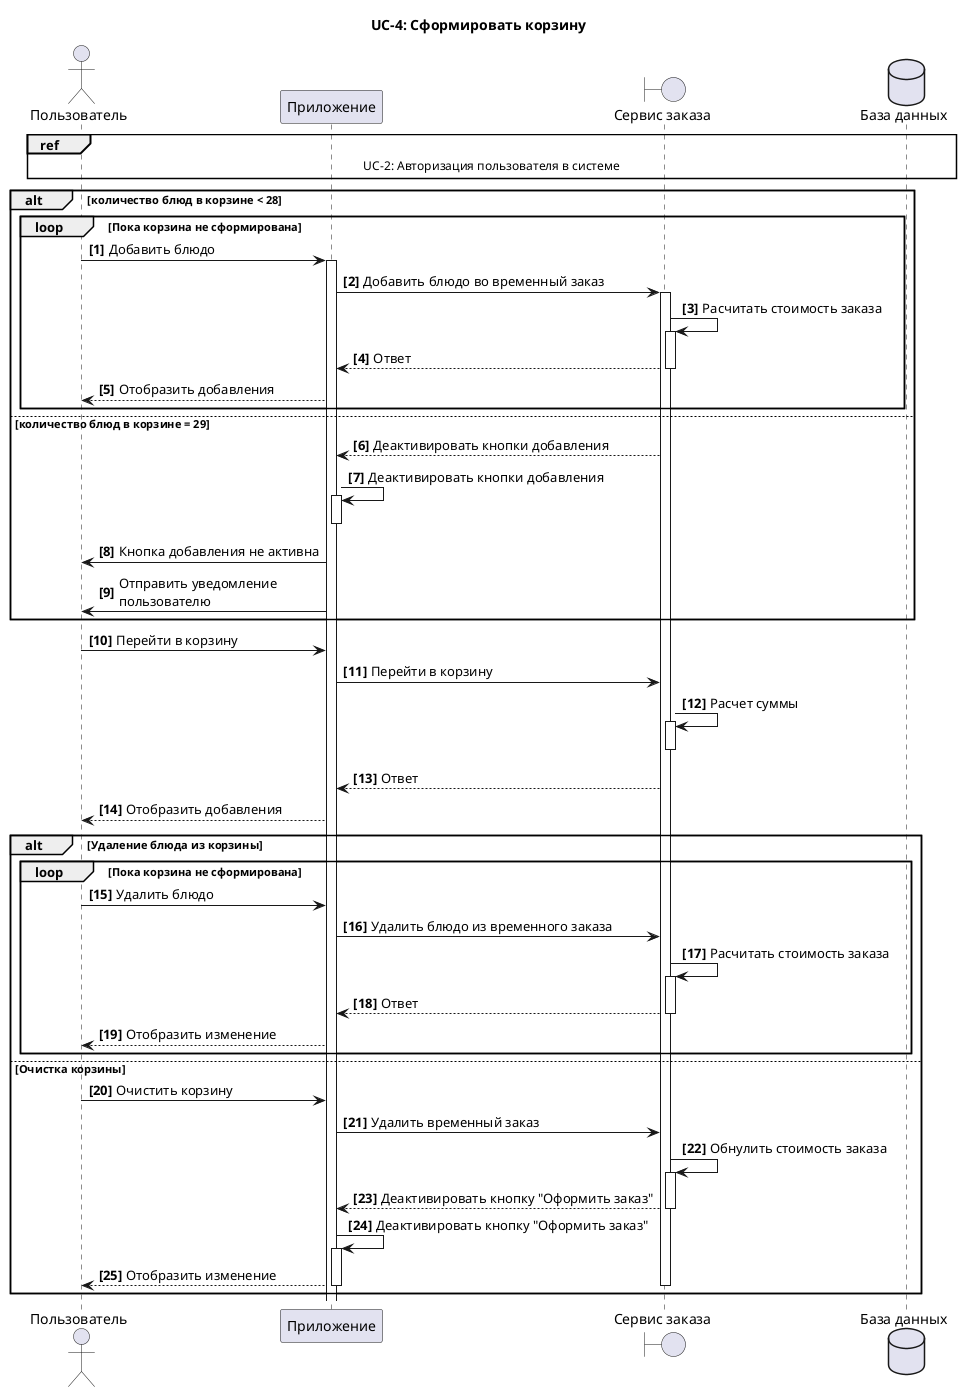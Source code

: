 @startuml
title UC-4: Сформировать корзину
actor "Пользователь" as U 
participant  "Приложение" as A 
boundary "Сервис заказа" as S
dataBase "База данных" as DB 
autonumber "<b>[0]"  

ref over U,A,S,DB
UC-2: Авторизация пользователя в системе
end ref

alt количество блюд в корзине < 28
loop Пока корзина не сформирована 
U->A++: Добавить блюдо 
A->S++: Добавить блюдо во временный заказ
S->S++: Расчитать стоимость заказа
S-->A--:Ответ
A-->U: Отобразить добавления
end
else количество блюд в корзине = 29
S-->A:Деактивировать кнопки добавления
A->A++: Деактивировать кнопки добавления
A--
A->U: Кнопка добавления не активна
A->U: Отправить уведомление \nпользователю
end

U->A: Перейти в корзину 
A->S: Перейти в корзину
S->S++: Расчет суммы 
S--
S-->A:Ответ
A-->U: Отобразить добавления
alt Удаление блюда из корзины
loop Пока корзина не сформирована 
U->A: Удалить блюдо 
A->S: Удалить блюдо из временного заказа
S->S++: Расчитать стоимость заказа
S-->A--:Ответ
A-->U: Отобразить изменение
end
else  Очистка корзины
U->A: Очистить корзину 
A->S: Удалить временный заказ
S->S++: Обнулить стоимость заказа
S-->A--: Деактивировать кнопку "Оформить заказ"
A->A++: Деактивировать кнопку "Оформить заказ"
A-->U: Отобразить изменение
A--
S--
end

@enduml
